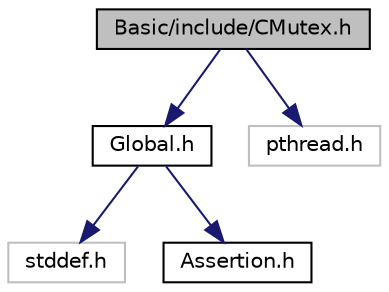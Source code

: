 digraph "Basic/include/CMutex.h"
{
  edge [fontname="Helvetica",fontsize="10",labelfontname="Helvetica",labelfontsize="10"];
  node [fontname="Helvetica",fontsize="10",shape=record];
  Node1 [label="Basic/include/CMutex.h",height=0.2,width=0.4,color="black", fillcolor="grey75", style="filled" fontcolor="black"];
  Node1 -> Node2 [color="midnightblue",fontsize="10",style="solid"];
  Node2 [label="Global.h",height=0.2,width=0.4,color="black", fillcolor="white", style="filled",URL="$Global_8h.html"];
  Node2 -> Node3 [color="midnightblue",fontsize="10",style="solid"];
  Node3 [label="stddef.h",height=0.2,width=0.4,color="grey75", fillcolor="white", style="filled"];
  Node2 -> Node4 [color="midnightblue",fontsize="10",style="solid"];
  Node4 [label="Assertion.h",height=0.2,width=0.4,color="black", fillcolor="white", style="filled",URL="$Assertion_8h.html"];
  Node1 -> Node5 [color="midnightblue",fontsize="10",style="solid"];
  Node5 [label="pthread.h",height=0.2,width=0.4,color="grey75", fillcolor="white", style="filled"];
}
